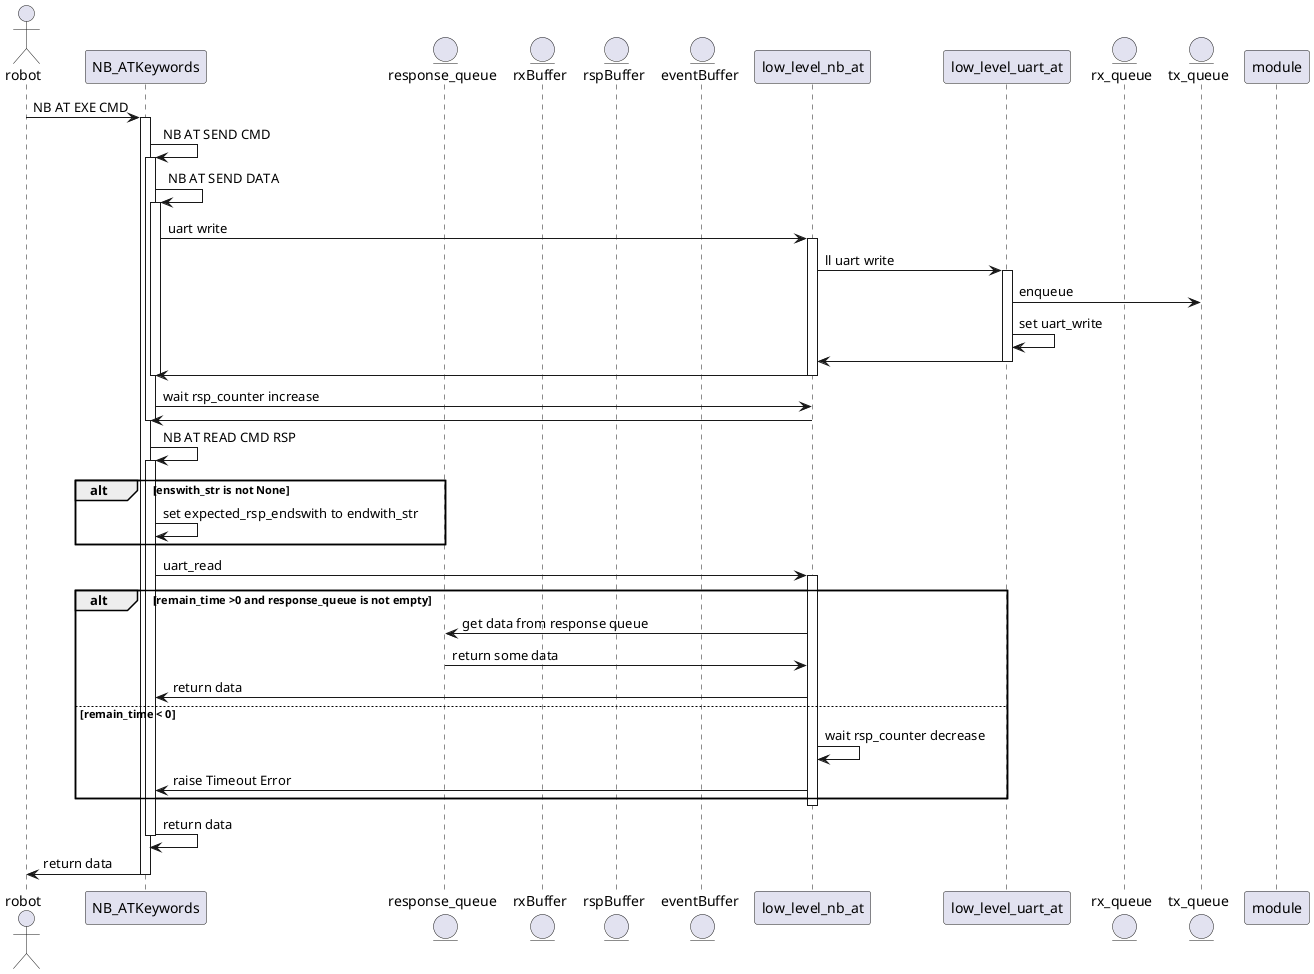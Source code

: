     @startuml NB_AT_EXE_CMD

    actor robot as r

    participant NB_ATKeywords as na


    entity response_queue as rspq

    entity rxBuffer as rxb
    entity rspBuffer as rspb
    entity eventBuffer as eb

    participant low_level_nb_at as llna

    participant low_level_uart_at as llua  

    entity rx_queue as rxq
    entity tx_queue as txq

    participant module as m



    r -> na : NB AT EXE CMD
    activate na
        na -> na : NB AT SEND CMD
        activate na
            na -> na: NB AT SEND DATA
            activate na
                na -> llna: uart write
                activate llna
                    llna -> llua: ll uart write
                    activate llua
                        llua -> txq: enqueue
                        llua -> llua: set uart_write
                        llua -> llna:
                        deactivate llua
                    llna -> na:  
                    deactivate llna
                deactivate na
            na -> llna: wait rsp_counter increase
            llna -> na:
            deactivate na
        na -> na: NB AT READ CMD RSP
        activate na
            alt enswith_str is not None 
                na -> na: set expected_rsp_endswith to endwith_str
            end
            na -> llna: uart_read
            activate llna
                alt  remain_time >0 and response_queue is not empty
                    llna -> rspq: get data from response queue
                    rspq -> llna : return some data
                    llna -> na: return data 
                else remain_time < 0
                    llna -> llna: wait rsp_counter decrease
                    llna -> na: raise Timeout Error
                end
                deactivate llna
            na -> na: return data
            deactivate na
        na -> r : return data
        deactivate na
    @enduml